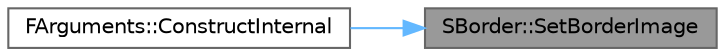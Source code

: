 digraph "SBorder::SetBorderImage"
{
 // INTERACTIVE_SVG=YES
 // LATEX_PDF_SIZE
  bgcolor="transparent";
  edge [fontname=Helvetica,fontsize=10,labelfontname=Helvetica,labelfontsize=10];
  node [fontname=Helvetica,fontsize=10,shape=box,height=0.2,width=0.4];
  rankdir="RL";
  Node1 [id="Node000001",label="SBorder::SetBorderImage",height=0.2,width=0.4,color="gray40", fillcolor="grey60", style="filled", fontcolor="black",tooltip="Set the image to draw for this border."];
  Node1 -> Node2 [id="edge1_Node000001_Node000002",dir="back",color="steelblue1",style="solid",tooltip=" "];
  Node2 [id="Node000002",label="FArguments::ConstructInternal",height=0.2,width=0.4,color="grey40", fillcolor="white", style="filled",URL="$d4/dd9/classSTableRow.html#a25bbe3b1164ce8d0fdc51ae930ae4013",tooltip=" "];
}
